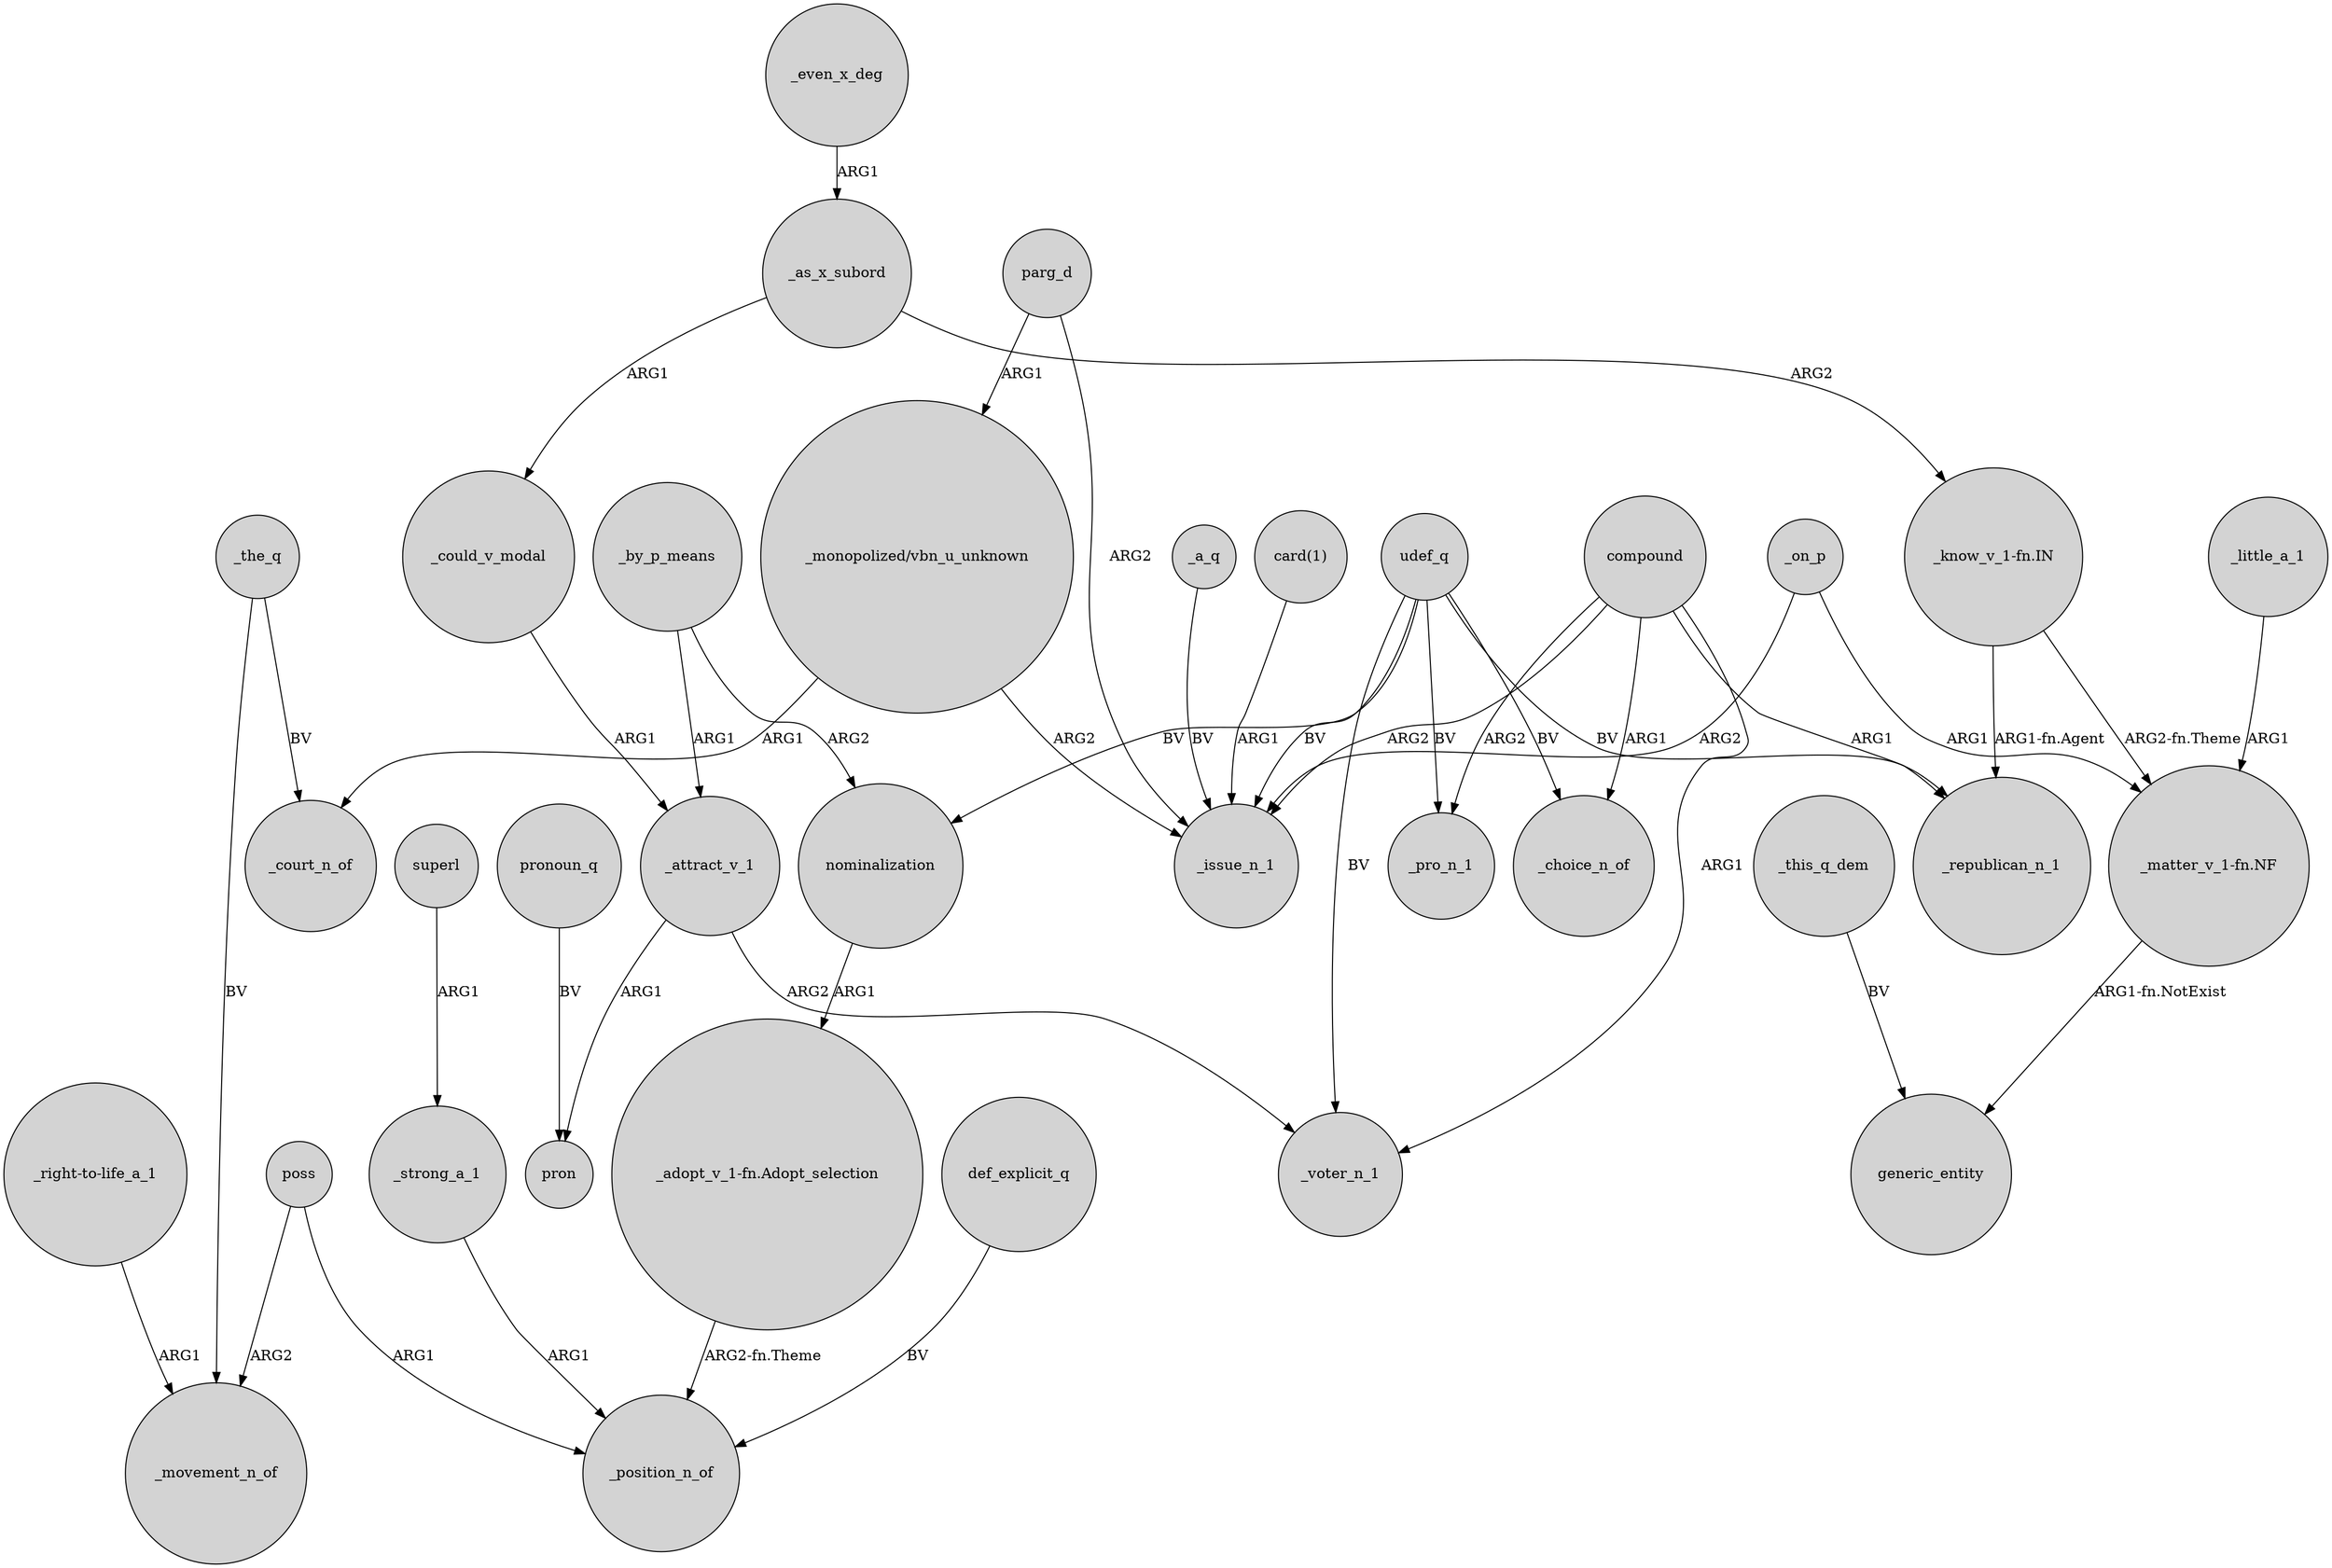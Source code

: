 digraph {
	node [shape=circle style=filled]
	_by_p_means -> nominalization [label=ARG2]
	_attract_v_1 -> _voter_n_1 [label=ARG2]
	_as_x_subord -> _could_v_modal [label=ARG1]
	poss -> _movement_n_of [label=ARG2]
	compound -> _pro_n_1 [label=ARG2]
	_a_q -> _issue_n_1 [label=BV]
	"_matter_v_1-fn.NF" -> generic_entity [label="ARG1-fn.NotExist"]
	_the_q -> _court_n_of [label=BV]
	compound -> _voter_n_1 [label=ARG1]
	_could_v_modal -> _attract_v_1 [label=ARG1]
	_strong_a_1 -> _position_n_of [label=ARG1]
	nominalization -> "_adopt_v_1-fn.Adopt_selection" [label=ARG1]
	def_explicit_q -> _position_n_of [label=BV]
	"_monopolized/vbn_u_unknown" -> _issue_n_1 [label=ARG2]
	compound -> _republican_n_1 [label=ARG1]
	"_monopolized/vbn_u_unknown" -> _court_n_of [label=ARG1]
	pronoun_q -> pron [label=BV]
	_on_p -> _issue_n_1 [label=ARG2]
	_as_x_subord -> "_know_v_1-fn.IN" [label=ARG2]
	compound -> _choice_n_of [label=ARG1]
	udef_q -> _choice_n_of [label=BV]
	_on_p -> "_matter_v_1-fn.NF" [label=ARG1]
	_this_q_dem -> generic_entity [label=BV]
	"_know_v_1-fn.IN" -> "_matter_v_1-fn.NF" [label="ARG2-fn.Theme"]
	_the_q -> _movement_n_of [label=BV]
	"card(1)" -> _issue_n_1 [label=ARG1]
	udef_q -> _pro_n_1 [label=BV]
	udef_q -> _voter_n_1 [label=BV]
	udef_q -> _issue_n_1 [label=BV]
	"_right-to-life_a_1" -> _movement_n_of [label=ARG1]
	udef_q -> nominalization [label=BV]
	_even_x_deg -> _as_x_subord [label=ARG1]
	compound -> _issue_n_1 [label=ARG2]
	poss -> _position_n_of [label=ARG1]
	parg_d -> _issue_n_1 [label=ARG2]
	parg_d -> "_monopolized/vbn_u_unknown" [label=ARG1]
	"_know_v_1-fn.IN" -> _republican_n_1 [label="ARG1-fn.Agent"]
	_little_a_1 -> "_matter_v_1-fn.NF" [label=ARG1]
	_by_p_means -> _attract_v_1 [label=ARG1]
	udef_q -> _republican_n_1 [label=BV]
	superl -> _strong_a_1 [label=ARG1]
	_attract_v_1 -> pron [label=ARG1]
	"_adopt_v_1-fn.Adopt_selection" -> _position_n_of [label="ARG2-fn.Theme"]
}
